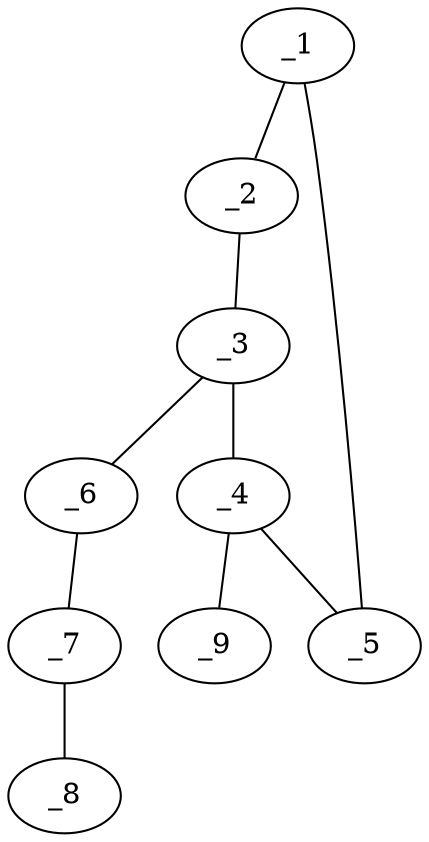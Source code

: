 graph molid683370 {
	_1	 [charge=0,
		chem=1,
		symbol="C  ",
		x="4.2601",
		y="-2.0194"];
	_2	 [charge=0,
		chem=2,
		symbol="O  ",
		x="4.5691",
		y="-1.0684"];
	_1 -- _2	 [valence=1];
	_5	 [charge=0,
		chem=1,
		symbol="C  ",
		x="3.2601",
		y="-2.0194"];
	_1 -- _5	 [valence=1];
	_3	 [charge=0,
		chem=1,
		symbol="C  ",
		x="3.7601",
		y="-0.4806"];
	_2 -- _3	 [valence=1];
	_4	 [charge=0,
		chem=4,
		symbol="N  ",
		x="2.9511",
		y="-1.0684"];
	_3 -- _4	 [valence=1];
	_6	 [charge=0,
		chem=1,
		symbol="C  ",
		x="3.7601",
		y="0.5194"];
	_3 -- _6	 [valence=1];
	_4 -- _5	 [valence=1];
	_9	 [charge=0,
		chem=1,
		symbol="C  ",
		x=2,
		y="-0.7593"];
	_4 -- _9	 [valence=1];
	_7	 [charge=0,
		chem=2,
		symbol="O  ",
		x="4.6261",
		y="1.0194"];
	_6 -- _7	 [valence=1];
	_8	 [charge=0,
		chem=1,
		symbol="C  ",
		x="4.6261",
		y="2.0194"];
	_7 -- _8	 [valence=1];
}
